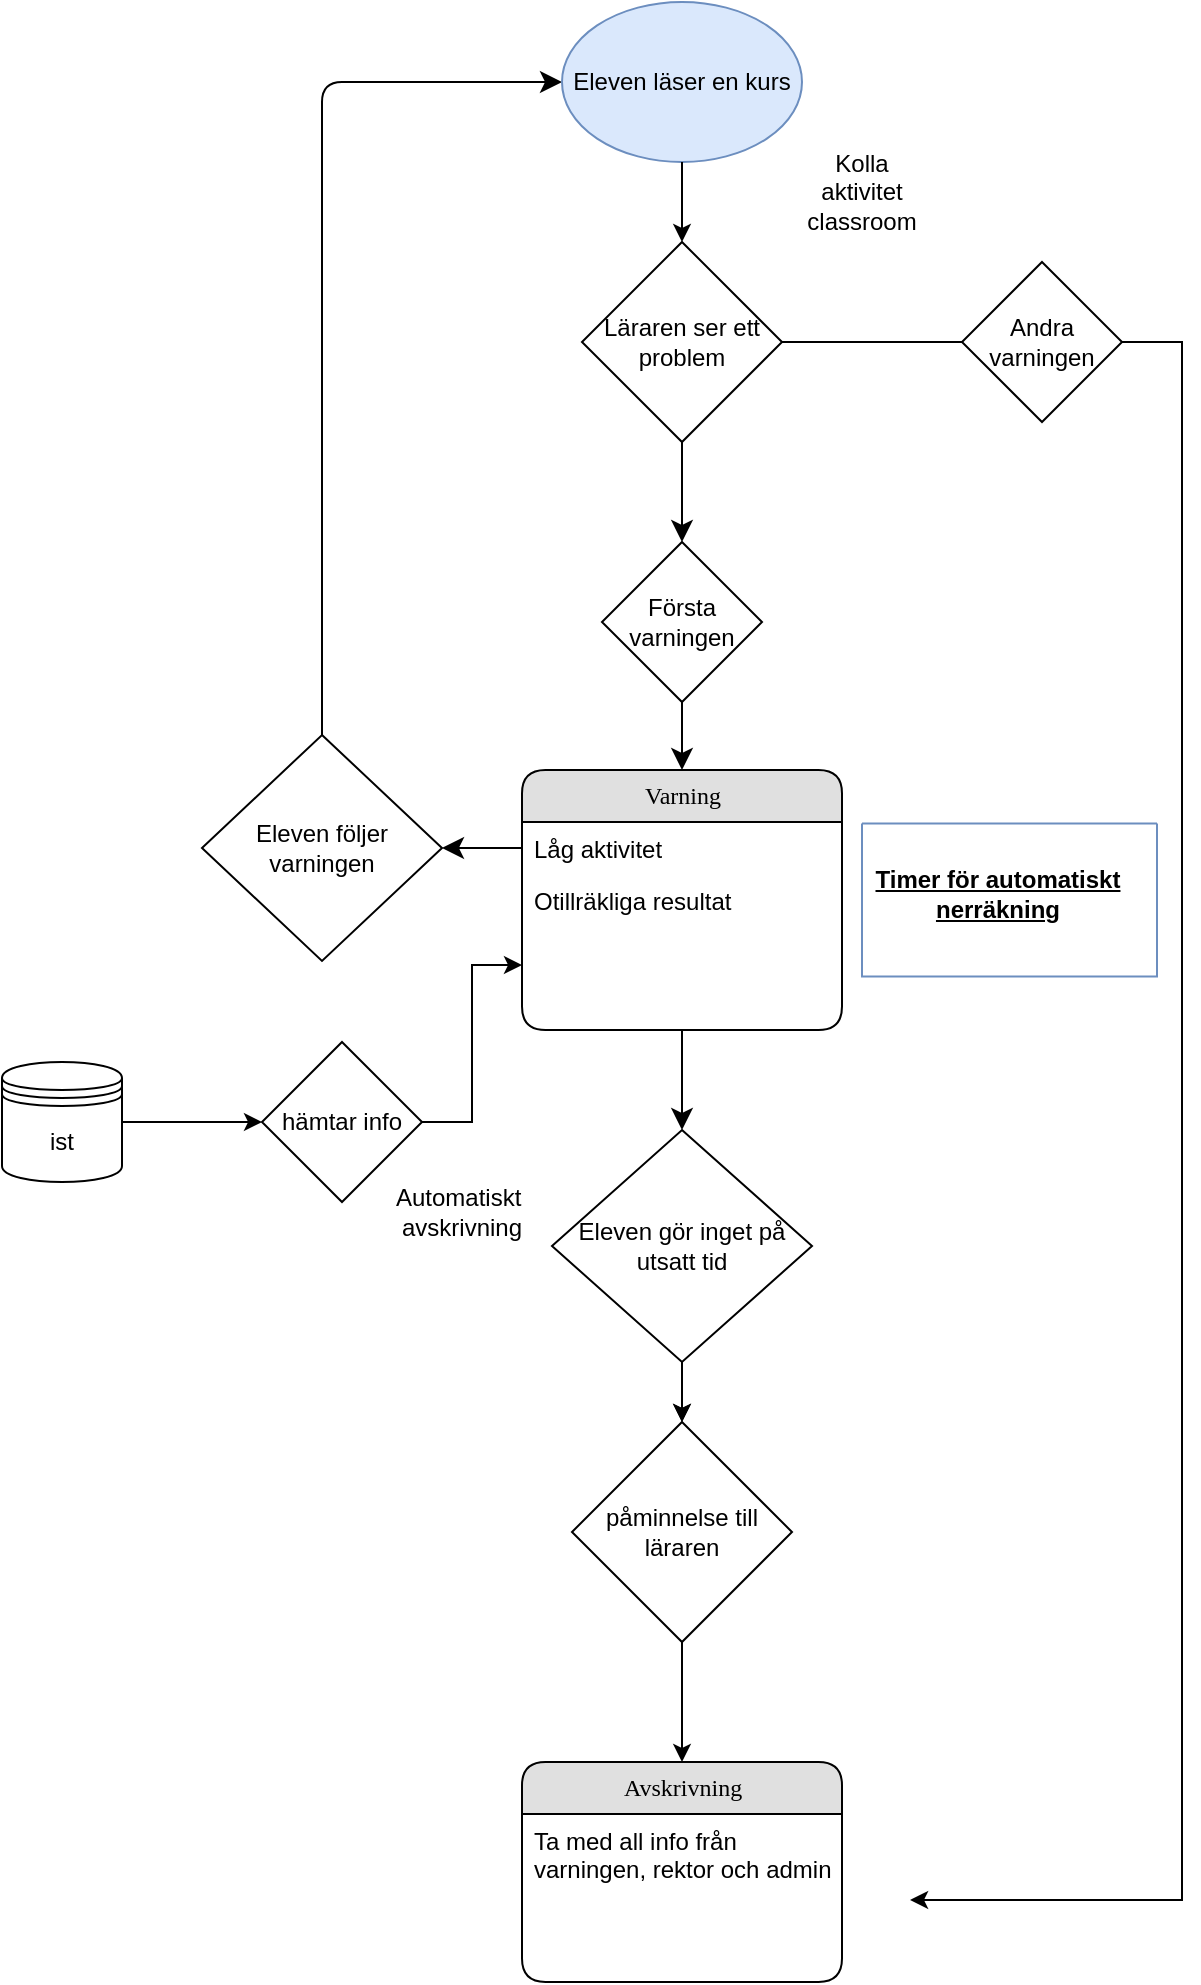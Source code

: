 <mxfile version="24.5.4" type="github">
  <diagram name="Page-1" id="b520641d-4fe3-3701-9064-5fc419738815">
    <mxGraphModel dx="700" dy="1250" grid="1" gridSize="10" guides="1" tooltips="1" connect="1" arrows="1" fold="1" page="1" pageScale="1" pageWidth="1100" pageHeight="850" background="none" math="0" shadow="0">
      <root>
        <mxCell id="0" />
        <mxCell id="1" parent="0" />
        <mxCell id="21ea969265ad0168-10" value="Varning" style="swimlane;html=1;fontStyle=0;childLayout=stackLayout;horizontal=1;startSize=26;fillColor=#e0e0e0;horizontalStack=0;resizeParent=1;resizeLast=0;collapsible=1;marginBottom=0;swimlaneFillColor=#ffffff;align=center;rounded=1;shadow=0;comic=0;labelBackgroundColor=none;strokeWidth=1;fontFamily=Verdana;fontSize=12" parent="1" vertex="1">
          <mxGeometry x="560" y="74" width="160" height="130" as="geometry" />
        </mxCell>
        <mxCell id="21ea969265ad0168-11" value="Låg aktivitet" style="text;html=1;strokeColor=none;fillColor=none;spacingLeft=4;spacingRight=4;whiteSpace=wrap;overflow=hidden;rotatable=0;points=[[0,0.5],[1,0.5]];portConstraint=eastwest;" parent="21ea969265ad0168-10" vertex="1">
          <mxGeometry y="26" width="160" height="26" as="geometry" />
        </mxCell>
        <mxCell id="21ea969265ad0168-12" value="Otillräkliga resultat" style="text;html=1;strokeColor=none;fillColor=none;spacingLeft=4;spacingRight=4;whiteSpace=wrap;overflow=hidden;rotatable=0;points=[[0,0.5],[1,0.5]];portConstraint=eastwest;" parent="21ea969265ad0168-10" vertex="1">
          <mxGeometry y="52" width="160" height="26" as="geometry" />
        </mxCell>
        <mxCell id="21ea969265ad0168-26" value="Avskrivning" style="swimlane;html=1;fontStyle=0;childLayout=stackLayout;horizontal=1;startSize=26;fillColor=#e0e0e0;horizontalStack=0;resizeParent=1;resizeLast=0;collapsible=1;marginBottom=0;swimlaneFillColor=#ffffff;align=center;rounded=1;shadow=0;comic=0;labelBackgroundColor=none;strokeWidth=1;fontFamily=Verdana;fontSize=12" parent="1" vertex="1">
          <mxGeometry x="560" y="570" width="160" height="110" as="geometry" />
        </mxCell>
        <mxCell id="21ea969265ad0168-27" value="Ta med all info från varningen, rektor och admin" style="text;html=1;strokeColor=none;fillColor=none;spacingLeft=4;spacingRight=4;whiteSpace=wrap;overflow=hidden;rotatable=0;points=[[0,0.5],[1,0.5]];portConstraint=eastwest;" parent="21ea969265ad0168-26" vertex="1">
          <mxGeometry y="26" width="160" height="54" as="geometry" />
        </mxCell>
        <mxCell id="21ea969265ad0168-36" style="edgeStyle=orthogonalEdgeStyle;html=1;labelBackgroundColor=none;startFill=0;startSize=8;endFill=1;endSize=8;fontFamily=Verdana;fontSize=12;exitX=0.5;exitY=0;exitDx=0;exitDy=0;entryX=0;entryY=0.5;entryDx=0;entryDy=0;" parent="1" source="MQO45aeaw5bQXZN-nn3h-21" target="MQO45aeaw5bQXZN-nn3h-11" edge="1">
          <mxGeometry relative="1" as="geometry" />
        </mxCell>
        <mxCell id="21ea969265ad0168-40" style="edgeStyle=orthogonalEdgeStyle;html=1;exitX=0;exitY=0.5;labelBackgroundColor=none;startFill=0;startSize=8;endFill=1;endSize=8;fontFamily=Verdana;fontSize=12;" parent="1" source="21ea969265ad0168-11" target="MQO45aeaw5bQXZN-nn3h-21" edge="1">
          <mxGeometry relative="1" as="geometry">
            <mxPoint x="590" y="113" as="targetPoint" />
          </mxGeometry>
        </mxCell>
        <mxCell id="21ea969265ad0168-41" style="edgeStyle=orthogonalEdgeStyle;html=1;exitX=0.5;exitY=1;labelBackgroundColor=none;startFill=0;startSize=8;endFill=1;endSize=8;fontFamily=Verdana;fontSize=12;exitDx=0;exitDy=0;entryX=0.5;entryY=0;entryDx=0;entryDy=0;" parent="1" source="MQO45aeaw5bQXZN-nn3h-26" target="21ea969265ad0168-10" edge="1">
          <mxGeometry relative="1" as="geometry">
            <mxPoint x="790" y="70" as="targetPoint" />
          </mxGeometry>
        </mxCell>
        <mxCell id="MQO45aeaw5bQXZN-nn3h-25" value="" style="edgeStyle=orthogonalEdgeStyle;rounded=0;orthogonalLoop=1;jettySize=auto;html=1;entryX=1.025;entryY=0.778;entryDx=0;entryDy=0;entryPerimeter=0;exitX=1;exitY=0.5;exitDx=0;exitDy=0;" edge="1" parent="1" source="MQO45aeaw5bQXZN-nn3h-9">
          <mxGeometry relative="1" as="geometry">
            <mxPoint x="719.996" y="-138.996" as="sourcePoint" />
            <mxPoint x="754.03" y="638.982" as="targetPoint" />
            <Array as="points">
              <mxPoint x="890" y="-140" />
              <mxPoint x="890" y="639" />
            </Array>
          </mxGeometry>
        </mxCell>
        <mxCell id="MQO45aeaw5bQXZN-nn3h-9" value="Läraren ser ett problem" style="rhombus;whiteSpace=wrap;html=1;" vertex="1" parent="1">
          <mxGeometry x="590" y="-190" width="100" height="100" as="geometry" />
        </mxCell>
        <mxCell id="MQO45aeaw5bQXZN-nn3h-11" value="Eleven läser en kurs" style="ellipse;whiteSpace=wrap;html=1;fillColor=#dae8fc;strokeColor=#6c8ebf;" vertex="1" parent="1">
          <mxGeometry x="580" y="-310" width="120" height="80" as="geometry" />
        </mxCell>
        <mxCell id="MQO45aeaw5bQXZN-nn3h-13" value="" style="endArrow=classic;html=1;rounded=0;entryX=0.5;entryY=0;entryDx=0;entryDy=0;exitX=0.5;exitY=1;exitDx=0;exitDy=0;" edge="1" parent="1" source="MQO45aeaw5bQXZN-nn3h-11" target="MQO45aeaw5bQXZN-nn3h-9">
          <mxGeometry width="50" height="50" relative="1" as="geometry">
            <mxPoint x="460" y="60" as="sourcePoint" />
            <mxPoint x="510" y="10" as="targetPoint" />
          </mxGeometry>
        </mxCell>
        <mxCell id="MQO45aeaw5bQXZN-nn3h-18" value="" style="edgeStyle=orthogonalEdgeStyle;html=1;labelBackgroundColor=none;startFill=0;startSize=8;endFill=1;endSize=8;fontFamily=Verdana;fontSize=12;exitX=0.5;exitY=1;exitDx=0;exitDy=0;" edge="1" parent="1" source="21ea969265ad0168-10" target="MQO45aeaw5bQXZN-nn3h-10">
          <mxGeometry relative="1" as="geometry">
            <mxPoint x="710" y="184" as="sourcePoint" />
            <mxPoint x="640" y="280" as="targetPoint" />
            <Array as="points" />
          </mxGeometry>
        </mxCell>
        <mxCell id="MQO45aeaw5bQXZN-nn3h-38" value="" style="edgeStyle=orthogonalEdgeStyle;rounded=0;orthogonalLoop=1;jettySize=auto;html=1;" edge="1" parent="1" source="MQO45aeaw5bQXZN-nn3h-10" target="MQO45aeaw5bQXZN-nn3h-37">
          <mxGeometry relative="1" as="geometry" />
        </mxCell>
        <mxCell id="MQO45aeaw5bQXZN-nn3h-10" value="Eleven gör inget på utsatt tid" style="rhombus;whiteSpace=wrap;html=1;" vertex="1" parent="1">
          <mxGeometry x="575" y="254" width="130" height="116" as="geometry" />
        </mxCell>
        <mxCell id="MQO45aeaw5bQXZN-nn3h-20" value="" style="endArrow=classic;html=1;rounded=0;exitX=0.5;exitY=1;exitDx=0;exitDy=0;entryX=0.5;entryY=0;entryDx=0;entryDy=0;" edge="1" parent="1" source="MQO45aeaw5bQXZN-nn3h-37" target="21ea969265ad0168-26">
          <mxGeometry width="50" height="50" relative="1" as="geometry">
            <mxPoint x="460" y="440" as="sourcePoint" />
            <mxPoint x="510" y="390" as="targetPoint" />
          </mxGeometry>
        </mxCell>
        <mxCell id="MQO45aeaw5bQXZN-nn3h-21" value="Eleven följer varningen" style="rhombus;whiteSpace=wrap;html=1;" vertex="1" parent="1">
          <mxGeometry x="400" y="56.5" width="120" height="113" as="geometry" />
        </mxCell>
        <mxCell id="MQO45aeaw5bQXZN-nn3h-27" value="Andra varningen" style="rhombus;whiteSpace=wrap;html=1;" vertex="1" parent="1">
          <mxGeometry x="780" y="-180" width="80" height="80" as="geometry" />
        </mxCell>
        <mxCell id="MQO45aeaw5bQXZN-nn3h-28" value="" style="edgeStyle=orthogonalEdgeStyle;html=1;exitX=0.5;exitY=1;labelBackgroundColor=none;startFill=0;startSize=8;endFill=1;endSize=8;fontFamily=Verdana;fontSize=12;exitDx=0;exitDy=0;" edge="1" parent="1" source="MQO45aeaw5bQXZN-nn3h-9" target="MQO45aeaw5bQXZN-nn3h-26">
          <mxGeometry relative="1" as="geometry">
            <mxPoint x="640" y="-90" as="sourcePoint" />
            <mxPoint x="790" y="70" as="targetPoint" />
          </mxGeometry>
        </mxCell>
        <mxCell id="MQO45aeaw5bQXZN-nn3h-26" value="Första varningen" style="rhombus;whiteSpace=wrap;html=1;" vertex="1" parent="1">
          <mxGeometry x="600" y="-40" width="80" height="80" as="geometry" />
        </mxCell>
        <mxCell id="MQO45aeaw5bQXZN-nn3h-29" value="Automatiskt&amp;nbsp; avskrivning" style="text;html=1;align=center;verticalAlign=middle;whiteSpace=wrap;rounded=0;" vertex="1" parent="1">
          <mxGeometry x="500" y="280" width="60" height="30" as="geometry" />
        </mxCell>
        <mxCell id="MQO45aeaw5bQXZN-nn3h-33" value="" style="edgeStyle=orthogonalEdgeStyle;rounded=0;orthogonalLoop=1;jettySize=auto;html=1;" edge="1" parent="1" source="MQO45aeaw5bQXZN-nn3h-31" target="MQO45aeaw5bQXZN-nn3h-32">
          <mxGeometry relative="1" as="geometry" />
        </mxCell>
        <mxCell id="MQO45aeaw5bQXZN-nn3h-31" value="ist" style="shape=datastore;whiteSpace=wrap;html=1;" vertex="1" parent="1">
          <mxGeometry x="300" y="220" width="60" height="60" as="geometry" />
        </mxCell>
        <mxCell id="MQO45aeaw5bQXZN-nn3h-35" value="" style="edgeStyle=orthogonalEdgeStyle;rounded=0;orthogonalLoop=1;jettySize=auto;html=1;entryX=0;entryY=0.75;entryDx=0;entryDy=0;" edge="1" parent="1" source="MQO45aeaw5bQXZN-nn3h-32" target="21ea969265ad0168-10">
          <mxGeometry relative="1" as="geometry" />
        </mxCell>
        <mxCell id="MQO45aeaw5bQXZN-nn3h-32" value="hämtar info" style="rhombus;whiteSpace=wrap;html=1;" vertex="1" parent="1">
          <mxGeometry x="430" y="210" width="80" height="80" as="geometry" />
        </mxCell>
        <mxCell id="MQO45aeaw5bQXZN-nn3h-36" value="Kolla aktivitet classroom" style="text;html=1;align=center;verticalAlign=middle;whiteSpace=wrap;rounded=0;" vertex="1" parent="1">
          <mxGeometry x="700" y="-230" width="60" height="30" as="geometry" />
        </mxCell>
        <mxCell id="MQO45aeaw5bQXZN-nn3h-39" value="" style="endArrow=classic;html=1;rounded=0;exitX=0.5;exitY=1;exitDx=0;exitDy=0;entryX=0.5;entryY=0;entryDx=0;entryDy=0;" edge="1" parent="1" source="MQO45aeaw5bQXZN-nn3h-10" target="MQO45aeaw5bQXZN-nn3h-37">
          <mxGeometry width="50" height="50" relative="1" as="geometry">
            <mxPoint x="640" y="370" as="sourcePoint" />
            <mxPoint x="640" y="570" as="targetPoint" />
          </mxGeometry>
        </mxCell>
        <mxCell id="MQO45aeaw5bQXZN-nn3h-37" value="påminnelse till läraren" style="rhombus;whiteSpace=wrap;html=1;" vertex="1" parent="1">
          <mxGeometry x="585" y="400" width="110" height="110" as="geometry" />
        </mxCell>
        <mxCell id="MQO45aeaw5bQXZN-nn3h-42" value="" style="swimlane;startSize=0;fillColor=#dae8fc;strokeColor=#6c8ebf;gradientColor=none;" vertex="1" parent="1">
          <mxGeometry x="730" y="100.75" width="147.5" height="76.5" as="geometry" />
        </mxCell>
        <mxCell id="MQO45aeaw5bQXZN-nn3h-40" value="&lt;b&gt;&lt;u&gt;Timer för automatiskt nerräkning&lt;/u&gt;&lt;/b&gt;" style="text;html=1;align=center;verticalAlign=middle;whiteSpace=wrap;rounded=0;" vertex="1" parent="MQO45aeaw5bQXZN-nn3h-42">
          <mxGeometry x="-12.5" y="20" width="160" height="30" as="geometry" />
        </mxCell>
      </root>
    </mxGraphModel>
  </diagram>
</mxfile>
